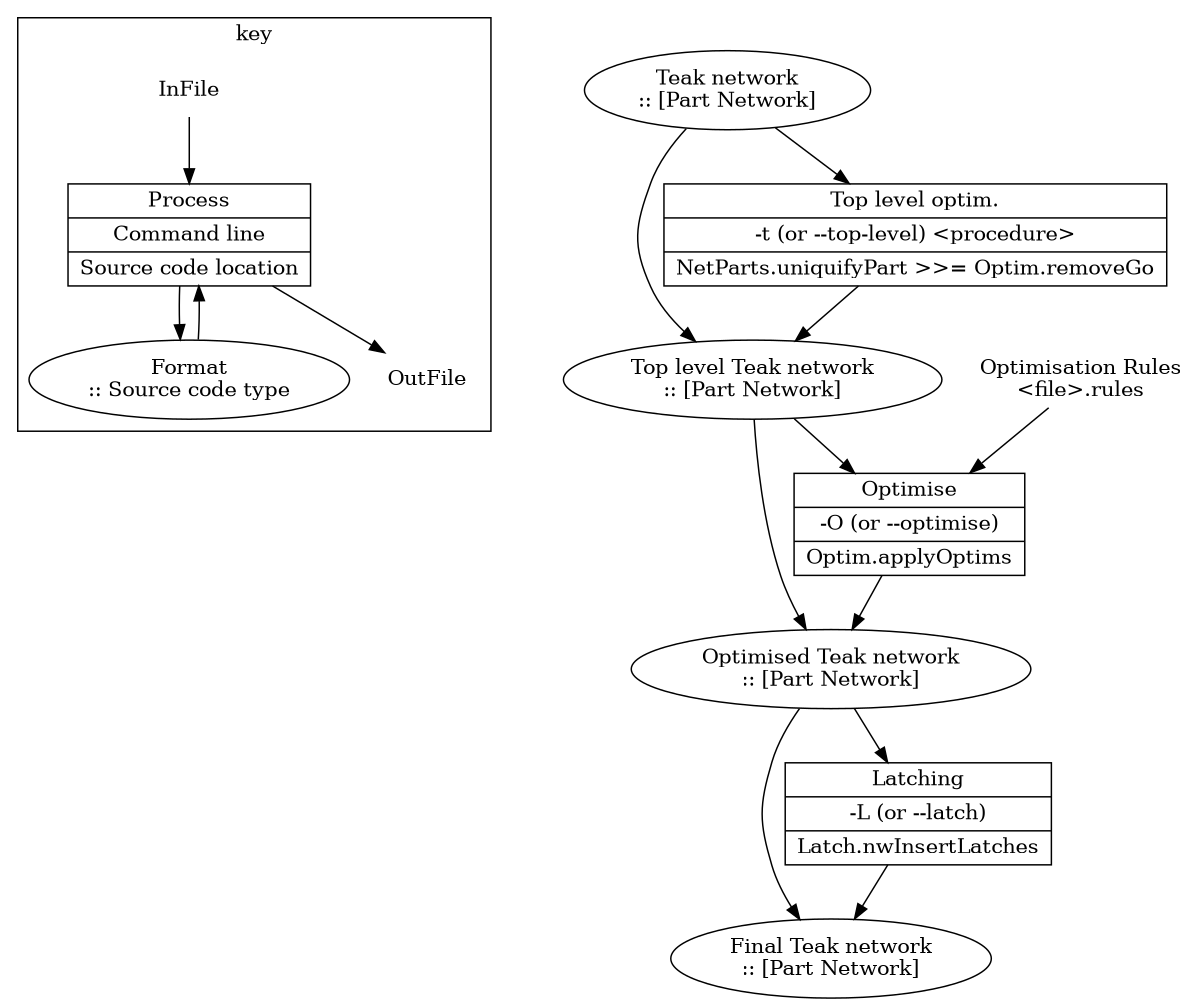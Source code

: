 digraph "teak"
{
	graph [ size="8,10" ]
	node [ shape="ellipse" ]

	subgraph cluster_key
	{
		graph [ label="key" ]
		Process [ label="{Process|Command line|Source code location}", shape="record" ]
		Format [ label="Format\n:: Source code type" ]
		InFile [ lable="Input file", shape="none" ]
		OutFile [ lable="Output file", shape="none" ]
		Process -> Format
		Format -> Process
		Process -> OutFile
		InFile -> Process
	}

	Network [ label="Teak network\n:: [Part Network]" ]
	TopLevelNetwork [ label="Top level Teak network\n:: [Part Network]" ]
	OptimisedNetwork [ label="Optimised Teak network\n:: [Part Network]" ]
	FinalNetwork [ label="Final Teak network\n:: [Part Network]" ]

	subgraph topOptim
	{
		Network -> TopLevelNetwork /* bypass */
		Network -> TopLevel
		TopLevel [ label="{Top level optim.|-t (or --top-level) \<procedure\>|NetParts.uniquifyPart \>\>= Optim.removeGo}", shape="record" ]
		TopLevel -> TopLevelNetwork
	}

	subgraph optim
	{
		TopLevelNetwork -> OptimisedNetwork /* bypass */
		TopLevelNetwork -> Optim
		Rules -> Optim
		Optim [ label="{Optimise|-O (or --optimise)|Optim.applyOptims}", shape="record" ]
		Rules [ label="Optimisation Rules\n\<file\>.rules", shape="none" ]
		Optim -> OptimisedNetwork
	}

	subgraph latch
	{
		OptimisedNetwork -> FinalNetwork /* bypass */
		OptimisedNetwork -> LatchInsert
		LatchInsert [ label="{Latching|-L (or --latch)|Latch.nwInsertLatches}", shape="record" ]
		LatchInsert -> FinalNetwork
	}

}
